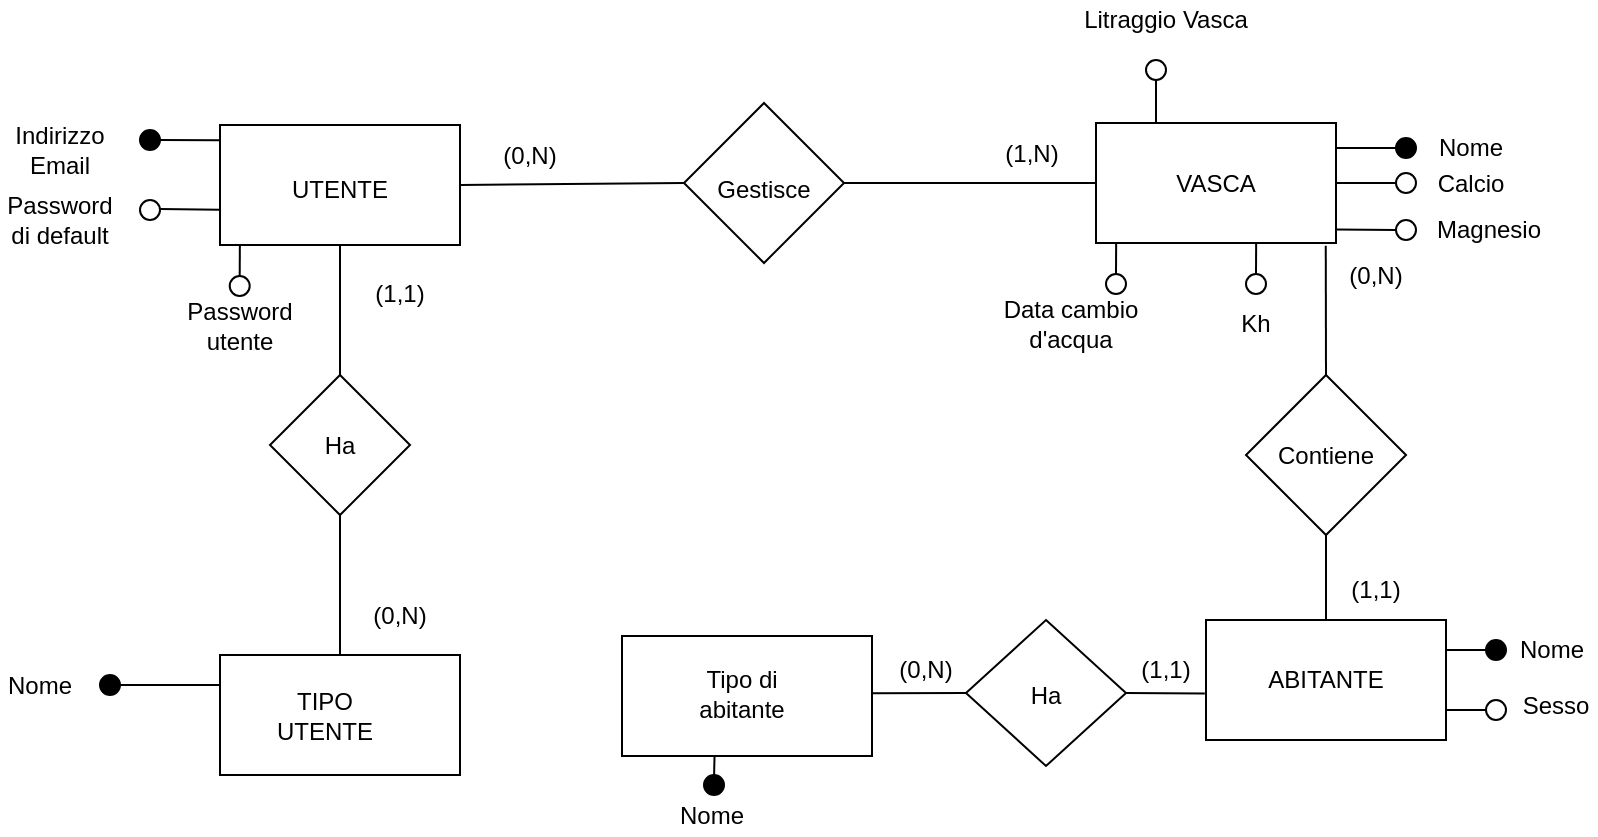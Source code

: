 <mxfile pages="1" version="11.2.9" type="device"><diagram id="3pYfG5DlmWLL2wMBr9iQ" name="Page-1"><mxGraphModel dx="1280" dy="675" grid="1" gridSize="10" guides="1" tooltips="1" connect="1" arrows="0" fold="1" page="1" pageScale="1" pageWidth="827" pageHeight="1169" math="0" shadow="0"><root><mxCell id="0"/><mxCell id="1" parent="0"/><mxCell id="BXhCT1C6snXShulDsGtj-1" value="" style="rounded=0;whiteSpace=wrap;html=1;" parent="1" vertex="1"><mxGeometry x="125" y="102.5" width="120" height="60" as="geometry"/></mxCell><mxCell id="BXhCT1C6snXShulDsGtj-2" value="UTENTE" style="text;html=1;strokeColor=none;fillColor=none;align=center;verticalAlign=middle;whiteSpace=wrap;rounded=0;" parent="1" vertex="1"><mxGeometry x="165" y="125" width="40" height="20" as="geometry"/></mxCell><mxCell id="BXhCT1C6snXShulDsGtj-3" value="" style="ellipse;whiteSpace=wrap;html=1;aspect=fixed;strokeColor=#000000;fillColor=#000000;fontColor=#ffffff;" parent="1" vertex="1"><mxGeometry x="85" y="105" width="10" height="10" as="geometry"/></mxCell><mxCell id="BXhCT1C6snXShulDsGtj-4" value="" style="ellipse;whiteSpace=wrap;html=1;aspect=fixed;" parent="1" vertex="1"><mxGeometry x="85" y="140" width="10" height="10" as="geometry"/></mxCell><mxCell id="BXhCT1C6snXShulDsGtj-6" value="" style="endArrow=none;html=1;exitX=1;exitY=0.5;exitDx=0;exitDy=0;entryX=-0.004;entryY=0.128;entryDx=0;entryDy=0;entryPerimeter=0;" parent="1" source="BXhCT1C6snXShulDsGtj-3" target="BXhCT1C6snXShulDsGtj-1" edge="1"><mxGeometry width="50" height="50" relative="1" as="geometry"><mxPoint x="85" y="225" as="sourcePoint"/><mxPoint x="120" y="110" as="targetPoint"/></mxGeometry></mxCell><mxCell id="BXhCT1C6snXShulDsGtj-8" value="" style="endArrow=none;html=1;entryX=0;entryY=0.706;entryDx=0;entryDy=0;entryPerimeter=0;" parent="1" target="BXhCT1C6snXShulDsGtj-1" edge="1"><mxGeometry width="50" height="50" relative="1" as="geometry"><mxPoint x="95" y="144.5" as="sourcePoint"/><mxPoint x="145" y="144.5" as="targetPoint"/></mxGeometry></mxCell><mxCell id="BXhCT1C6snXShulDsGtj-9" value="Indirizzo Email" style="text;html=1;strokeColor=none;fillColor=none;align=center;verticalAlign=middle;whiteSpace=wrap;rounded=0;" parent="1" vertex="1"><mxGeometry x="25" y="105" width="40" height="20" as="geometry"/></mxCell><mxCell id="BXhCT1C6snXShulDsGtj-11" value="Password di default" style="text;html=1;strokeColor=none;fillColor=none;align=center;verticalAlign=middle;whiteSpace=wrap;rounded=0;" parent="1" vertex="1"><mxGeometry x="25" y="140" width="40" height="20" as="geometry"/></mxCell><mxCell id="BXhCT1C6snXShulDsGtj-12" value="" style="rhombus;whiteSpace=wrap;html=1;strokeColor=#000000;fillColor=#FFFFFF;" parent="1" vertex="1"><mxGeometry x="150" y="227.5" width="70" height="70" as="geometry"/></mxCell><mxCell id="BXhCT1C6snXShulDsGtj-14" value="Ha" style="text;html=1;strokeColor=none;fillColor=none;align=center;verticalAlign=middle;whiteSpace=wrap;rounded=0;" parent="1" vertex="1"><mxGeometry x="165" y="252.5" width="40" height="20" as="geometry"/></mxCell><mxCell id="BXhCT1C6snXShulDsGtj-17" value="" style="rounded=0;whiteSpace=wrap;html=1;strokeColor=#000000;fillColor=#ffffff;gradientColor=none;" parent="1" vertex="1"><mxGeometry x="125" y="367.5" width="120" height="60" as="geometry"/></mxCell><mxCell id="BXhCT1C6snXShulDsGtj-19" value="TIPO UTENTE" style="text;html=1;strokeColor=none;fillColor=none;align=center;verticalAlign=middle;whiteSpace=wrap;rounded=0;" parent="1" vertex="1"><mxGeometry x="165" y="387.5" width="25" height="20" as="geometry"/></mxCell><mxCell id="BXhCT1C6snXShulDsGtj-21" value="" style="endArrow=none;html=1;" parent="1" source="BXhCT1C6snXShulDsGtj-17" edge="1"><mxGeometry width="50" height="50" relative="1" as="geometry"><mxPoint x="15" y="497.5" as="sourcePoint"/><mxPoint x="185" y="297.5" as="targetPoint"/></mxGeometry></mxCell><mxCell id="BXhCT1C6snXShulDsGtj-22" value="" style="endArrow=none;html=1;entryX=0.5;entryY=0;entryDx=0;entryDy=0;exitX=0.5;exitY=1;exitDx=0;exitDy=0;" parent="1" source="BXhCT1C6snXShulDsGtj-1" target="BXhCT1C6snXShulDsGtj-12" edge="1"><mxGeometry width="50" height="50" relative="1" as="geometry"><mxPoint x="15" y="497.5" as="sourcePoint"/><mxPoint x="65" y="447.5" as="targetPoint"/></mxGeometry></mxCell><mxCell id="BXhCT1C6snXShulDsGtj-23" value="" style="ellipse;whiteSpace=wrap;html=1;aspect=fixed;strokeColor=#000000;fillColor=#000000;fontColor=#ffffff;" parent="1" vertex="1"><mxGeometry x="65" y="377.5" width="10" height="10" as="geometry"/></mxCell><mxCell id="BXhCT1C6snXShulDsGtj-24" value="" style="endArrow=none;html=1;entryX=0;entryY=0.25;entryDx=0;entryDy=0;exitX=1;exitY=0.5;exitDx=0;exitDy=0;" parent="1" source="BXhCT1C6snXShulDsGtj-23" edge="1"><mxGeometry width="50" height="50" relative="1" as="geometry"><mxPoint x="65" y="497.5" as="sourcePoint"/><mxPoint x="125" y="382.5" as="targetPoint"/></mxGeometry></mxCell><mxCell id="BXhCT1C6snXShulDsGtj-25" value="Nome" style="text;html=1;strokeColor=none;fillColor=none;align=center;verticalAlign=middle;whiteSpace=wrap;rounded=0;" parent="1" vertex="1"><mxGeometry x="15" y="372.5" width="40" height="20" as="geometry"/></mxCell><mxCell id="BXhCT1C6snXShulDsGtj-26" value="(1,1)" style="text;html=1;strokeColor=none;fillColor=none;align=center;verticalAlign=middle;whiteSpace=wrap;rounded=0;" parent="1" vertex="1"><mxGeometry x="195" y="176.5" width="40" height="20" as="geometry"/></mxCell><mxCell id="BXhCT1C6snXShulDsGtj-27" value="(0,N)" style="text;html=1;strokeColor=none;fillColor=none;align=center;verticalAlign=middle;whiteSpace=wrap;rounded=0;" parent="1" vertex="1"><mxGeometry x="195" y="337.5" width="40" height="20" as="geometry"/></mxCell><mxCell id="BXhCT1C6snXShulDsGtj-28" value="" style="rounded=0;whiteSpace=wrap;html=1;strokeColor=#000000;fillColor=#ffffff;gradientColor=none;" parent="1" vertex="1"><mxGeometry x="563" y="101.5" width="120" height="60" as="geometry"/></mxCell><mxCell id="BXhCT1C6snXShulDsGtj-30" value="VASCA" style="text;html=1;strokeColor=none;fillColor=none;align=center;verticalAlign=middle;whiteSpace=wrap;rounded=0;" parent="1" vertex="1"><mxGeometry x="603" y="121.5" width="40" height="20" as="geometry"/></mxCell><mxCell id="BXhCT1C6snXShulDsGtj-31" value="" style="rhombus;whiteSpace=wrap;html=1;strokeColor=#000000;fillColor=#ffffff;gradientColor=none;" parent="1" vertex="1"><mxGeometry x="357" y="91.5" width="80" height="80" as="geometry"/></mxCell><mxCell id="BXhCT1C6snXShulDsGtj-32" value="Gestisce" style="text;html=1;strokeColor=none;fillColor=none;align=center;verticalAlign=middle;whiteSpace=wrap;rounded=0;" parent="1" vertex="1"><mxGeometry x="377" y="126.5" width="40" height="16" as="geometry"/></mxCell><mxCell id="BXhCT1C6snXShulDsGtj-33" value="" style="endArrow=none;html=1;exitX=1;exitY=0.5;exitDx=0;exitDy=0;entryX=0;entryY=0.5;entryDx=0;entryDy=0;" parent="1" source="BXhCT1C6snXShulDsGtj-1" target="BXhCT1C6snXShulDsGtj-31" edge="1"><mxGeometry width="50" height="50" relative="1" as="geometry"><mxPoint x="-5" y="497.5" as="sourcePoint"/><mxPoint x="345" y="132.5" as="targetPoint"/></mxGeometry></mxCell><mxCell id="BXhCT1C6snXShulDsGtj-34" value="" style="endArrow=none;html=1;exitX=1;exitY=0.5;exitDx=0;exitDy=0;entryX=0;entryY=0.5;entryDx=0;entryDy=0;" parent="1" source="BXhCT1C6snXShulDsGtj-31" target="BXhCT1C6snXShulDsGtj-28" edge="1"><mxGeometry width="50" height="50" relative="1" as="geometry"><mxPoint x="7" y="496.5" as="sourcePoint"/><mxPoint x="57" y="446.5" as="targetPoint"/></mxGeometry></mxCell><mxCell id="BXhCT1C6snXShulDsGtj-35" value="" style="ellipse;whiteSpace=wrap;html=1;aspect=fixed;strokeColor=#000000;fillColor=#000000;fontColor=#ffffff;" parent="1" vertex="1"><mxGeometry x="713" y="109" width="10" height="10" as="geometry"/></mxCell><mxCell id="BXhCT1C6snXShulDsGtj-36" value="" style="endArrow=none;html=1;entryX=1;entryY=0.25;entryDx=0;entryDy=0;" parent="1" edge="1"><mxGeometry width="50" height="50" relative="1" as="geometry"><mxPoint x="713" y="114" as="sourcePoint"/><mxPoint x="683.0" y="114" as="targetPoint"/></mxGeometry></mxCell><mxCell id="BXhCT1C6snXShulDsGtj-54" value="Nome" style="text;html=1;strokeColor=none;fillColor=none;align=center;verticalAlign=middle;whiteSpace=wrap;rounded=0;" parent="1" vertex="1"><mxGeometry x="733" y="104" width="35" height="20" as="geometry"/></mxCell><mxCell id="BXhCT1C6snXShulDsGtj-59" value="" style="endArrow=none;html=1;entryX=1;entryY=0.5;entryDx=0;entryDy=0;exitX=0;exitY=0.5;exitDx=0;exitDy=0;" parent="1" source="BXhCT1C6snXShulDsGtj-60" target="BXhCT1C6snXShulDsGtj-28" edge="1"><mxGeometry width="50" height="50" relative="1" as="geometry"><mxPoint x="723" y="131.5" as="sourcePoint"/><mxPoint x="693.0" y="124" as="targetPoint"/></mxGeometry></mxCell><mxCell id="BXhCT1C6snXShulDsGtj-60" value="" style="ellipse;whiteSpace=wrap;html=1;aspect=fixed;strokeColor=#000000;fillColor=#FFFFFF;fontColor=#ffffff;" parent="1" vertex="1"><mxGeometry x="713" y="126.5" width="10" height="10" as="geometry"/></mxCell><mxCell id="BXhCT1C6snXShulDsGtj-61" value="Calcio" style="text;html=1;strokeColor=none;fillColor=none;align=center;verticalAlign=middle;whiteSpace=wrap;rounded=0;" parent="1" vertex="1"><mxGeometry x="733" y="121.5" width="35" height="20" as="geometry"/></mxCell><mxCell id="BXhCT1C6snXShulDsGtj-62" value="" style="endArrow=none;html=1;entryX=1.001;entryY=0.887;entryDx=0;entryDy=0;entryPerimeter=0;" parent="1" source="BXhCT1C6snXShulDsGtj-63" target="BXhCT1C6snXShulDsGtj-28" edge="1"><mxGeometry width="50" height="50" relative="1" as="geometry"><mxPoint x="723" y="155.5" as="sourcePoint"/><mxPoint x="693.0" y="141.5" as="targetPoint"/></mxGeometry></mxCell><mxCell id="BXhCT1C6snXShulDsGtj-64" value="Magnesio" style="text;html=1;strokeColor=none;fillColor=none;align=center;verticalAlign=middle;whiteSpace=wrap;rounded=0;" parent="1" vertex="1"><mxGeometry x="742" y="148.5" width="35" height="13" as="geometry"/></mxCell><mxCell id="BXhCT1C6snXShulDsGtj-63" value="" style="ellipse;whiteSpace=wrap;html=1;aspect=fixed;strokeColor=#000000;fillColor=#FFFFFF;fontColor=#ffffff;" parent="1" vertex="1"><mxGeometry x="713" y="150" width="10" height="10" as="geometry"/></mxCell><mxCell id="BXhCT1C6snXShulDsGtj-68" value="" style="endArrow=none;html=1;entryX=0.25;entryY=0;entryDx=0;entryDy=0;" parent="1" target="BXhCT1C6snXShulDsGtj-28" edge="1"><mxGeometry width="50" height="50" relative="1" as="geometry"><mxPoint x="593" y="80" as="sourcePoint"/><mxPoint x="693.12" y="164.72" as="targetPoint"/></mxGeometry></mxCell><mxCell id="BXhCT1C6snXShulDsGtj-69" value="" style="ellipse;whiteSpace=wrap;html=1;aspect=fixed;strokeColor=#000000;fillColor=#FFFFFF;fontColor=#ffffff;" parent="1" vertex="1"><mxGeometry x="588" y="70" width="10" height="10" as="geometry"/></mxCell><mxCell id="BXhCT1C6snXShulDsGtj-70" value="" style="endArrow=none;html=1;entryX=0.084;entryY=0.99;entryDx=0;entryDy=0;entryPerimeter=0;" parent="1" edge="1"><mxGeometry width="50" height="50" relative="1" as="geometry"><mxPoint x="643.0" y="177" as="sourcePoint"/><mxPoint x="643.08" y="161.4" as="targetPoint"/></mxGeometry></mxCell><mxCell id="BXhCT1C6snXShulDsGtj-71" value="" style="ellipse;whiteSpace=wrap;html=1;aspect=fixed;strokeColor=#000000;fillColor=#FFFFFF;fontColor=#ffffff;" parent="1" vertex="1"><mxGeometry x="638" y="177" width="10" height="10" as="geometry"/></mxCell><mxCell id="BXhCT1C6snXShulDsGtj-72" value="Litraggio Vasca" style="text;html=1;strokeColor=none;fillColor=none;align=center;verticalAlign=middle;whiteSpace=wrap;rounded=0;" parent="1" vertex="1"><mxGeometry x="548" y="40" width="100" height="20" as="geometry"/></mxCell><mxCell id="BXhCT1C6snXShulDsGtj-73" value="Data cambio d'acqua" style="text;html=1;strokeColor=none;fillColor=none;align=center;verticalAlign=middle;whiteSpace=wrap;rounded=0;" parent="1" vertex="1"><mxGeometry x="503" y="187" width="95" height="30" as="geometry"/></mxCell><mxCell id="BXhCT1C6snXShulDsGtj-77" value="" style="rhombus;whiteSpace=wrap;html=1;strokeColor=#000000;fillColor=#ffffff;gradientColor=none;" parent="1" vertex="1"><mxGeometry x="638" y="227.5" width="80" height="80" as="geometry"/></mxCell><mxCell id="BXhCT1C6snXShulDsGtj-78" value="Contiene" style="text;html=1;strokeColor=none;fillColor=none;align=center;verticalAlign=middle;whiteSpace=wrap;rounded=0;" parent="1" vertex="1"><mxGeometry x="658" y="257.5" width="40" height="20" as="geometry"/></mxCell><mxCell id="BXhCT1C6snXShulDsGtj-80" value="" style="endArrow=none;html=1;exitX=0.5;exitY=0;exitDx=0;exitDy=0;entryX=0.624;entryY=1.007;entryDx=0;entryDy=0;entryPerimeter=0;" parent="1" source="BXhCT1C6snXShulDsGtj-77" edge="1"><mxGeometry width="50" height="50" relative="1" as="geometry"><mxPoint x="198" y="497.5" as="sourcePoint"/><mxPoint x="677.88" y="162.92" as="targetPoint"/></mxGeometry></mxCell><mxCell id="BXhCT1C6snXShulDsGtj-81" value="" style="rounded=0;whiteSpace=wrap;html=1;strokeColor=#000000;fillColor=#FFFFFF;gradientColor=none;" parent="1" vertex="1"><mxGeometry x="618" y="350" width="120" height="60" as="geometry"/></mxCell><mxCell id="BXhCT1C6snXShulDsGtj-82" value="ABITANTE" style="text;html=1;strokeColor=none;fillColor=none;align=center;verticalAlign=middle;whiteSpace=wrap;rounded=0;" parent="1" vertex="1"><mxGeometry x="658" y="370" width="40" height="20" as="geometry"/></mxCell><mxCell id="BXhCT1C6snXShulDsGtj-83" value="" style="endArrow=none;html=1;entryX=0.5;entryY=1;entryDx=0;entryDy=0;" parent="1" source="BXhCT1C6snXShulDsGtj-81" target="BXhCT1C6snXShulDsGtj-77" edge="1"><mxGeometry width="50" height="50" relative="1" as="geometry"><mxPoint x="678" y="357.5" as="sourcePoint"/><mxPoint x="148" y="447.5" as="targetPoint"/></mxGeometry></mxCell><mxCell id="BXhCT1C6snXShulDsGtj-85" value="" style="endArrow=none;html=1;entryX=1;entryY=0.25;entryDx=0;entryDy=0;" parent="1" target="BXhCT1C6snXShulDsGtj-81" edge="1"><mxGeometry width="50" height="50" relative="1" as="geometry"><mxPoint x="762" y="365" as="sourcePoint"/><mxPoint x="233" y="142" as="targetPoint"/></mxGeometry></mxCell><mxCell id="BXhCT1C6snXShulDsGtj-86" value="" style="ellipse;whiteSpace=wrap;html=1;aspect=fixed;strokeColor=#000000;fillColor=#000000;fontColor=#ffffff;" parent="1" vertex="1"><mxGeometry x="758" y="360" width="10" height="10" as="geometry"/></mxCell><mxCell id="BXhCT1C6snXShulDsGtj-87" value="Nome" style="text;html=1;strokeColor=none;fillColor=none;align=center;verticalAlign=middle;whiteSpace=wrap;rounded=0;" parent="1" vertex="1"><mxGeometry x="770.5" y="355" width="40" height="20" as="geometry"/></mxCell><mxCell id="BXhCT1C6snXShulDsGtj-93" value="" style="endArrow=none;html=1;entryX=1;entryY=0.75;entryDx=0;entryDy=0;" parent="1" target="BXhCT1C6snXShulDsGtj-81" edge="1"><mxGeometry width="50" height="50" relative="1" as="geometry"><mxPoint x="762" y="395" as="sourcePoint"/><mxPoint x="742" y="395" as="targetPoint"/></mxGeometry></mxCell><mxCell id="BXhCT1C6snXShulDsGtj-94" value="" style="ellipse;whiteSpace=wrap;html=1;aspect=fixed;strokeColor=#000000;fillColor=#FFFFFF;fontColor=#ffffff;" parent="1" vertex="1"><mxGeometry x="758" y="390" width="10" height="10" as="geometry"/></mxCell><mxCell id="BXhCT1C6snXShulDsGtj-95" value="Sesso" style="text;html=1;strokeColor=none;fillColor=none;align=center;verticalAlign=middle;whiteSpace=wrap;rounded=0;" parent="1" vertex="1"><mxGeometry x="773" y="382.5" width="40" height="20" as="geometry"/></mxCell><mxCell id="BXhCT1C6snXShulDsGtj-97" value="" style="rhombus;whiteSpace=wrap;html=1;strokeColor=#000000;fillColor=#FFFFFF;gradientColor=none;" parent="1" vertex="1"><mxGeometry x="498" y="350" width="80" height="73" as="geometry"/></mxCell><mxCell id="BXhCT1C6snXShulDsGtj-98" value="" style="rounded=0;whiteSpace=wrap;html=1;strokeColor=#000000;fillColor=#FFFFFF;gradientColor=none;" parent="1" vertex="1"><mxGeometry x="326" y="358" width="125" height="60" as="geometry"/></mxCell><mxCell id="BXhCT1C6snXShulDsGtj-99" value="Tipo di abitante" style="text;html=1;strokeColor=none;fillColor=none;align=center;verticalAlign=middle;whiteSpace=wrap;rounded=0;" parent="1" vertex="1"><mxGeometry x="365.5" y="376.5" width="40" height="20" as="geometry"/></mxCell><mxCell id="BXhCT1C6snXShulDsGtj-100" value="" style="endArrow=none;html=1;exitX=-0.005;exitY=0.612;exitDx=0;exitDy=0;entryX=1;entryY=0.5;entryDx=0;entryDy=0;exitPerimeter=0;" parent="1" source="BXhCT1C6snXShulDsGtj-81" target="BXhCT1C6snXShulDsGtj-97" edge="1"><mxGeometry width="50" height="50" relative="1" as="geometry"><mxPoint x="-18" y="686.5" as="sourcePoint"/><mxPoint x="32" y="636.5" as="targetPoint"/></mxGeometry></mxCell><mxCell id="BXhCT1C6snXShulDsGtj-101" value="" style="endArrow=none;html=1;exitX=0;exitY=0.5;exitDx=0;exitDy=0;entryX=0.999;entryY=0.477;entryDx=0;entryDy=0;entryPerimeter=0;" parent="1" source="BXhCT1C6snXShulDsGtj-97" target="BXhCT1C6snXShulDsGtj-98" edge="1"><mxGeometry width="50" height="50" relative="1" as="geometry"><mxPoint x="-18" y="686.5" as="sourcePoint"/><mxPoint x="32" y="636.5" as="targetPoint"/></mxGeometry></mxCell><mxCell id="BXhCT1C6snXShulDsGtj-102" value="" style="endArrow=none;html=1;entryX=0.37;entryY=1.008;entryDx=0;entryDy=0;entryPerimeter=0;" parent="1" target="BXhCT1C6snXShulDsGtj-98" edge="1"><mxGeometry width="50" height="50" relative="1" as="geometry"><mxPoint x="372" y="430" as="sourcePoint"/><mxPoint x="445.5" y="372.5" as="targetPoint"/></mxGeometry></mxCell><mxCell id="BXhCT1C6snXShulDsGtj-103" value="" style="ellipse;whiteSpace=wrap;html=1;aspect=fixed;strokeColor=#000000;fillColor=#000000;fontColor=#ffffff;direction=south;" parent="1" vertex="1"><mxGeometry x="367" y="427.5" width="10" height="10" as="geometry"/></mxCell><mxCell id="BXhCT1C6snXShulDsGtj-104" value="Nome" style="text;html=1;strokeColor=none;fillColor=none;align=center;verticalAlign=middle;whiteSpace=wrap;rounded=0;" parent="1" vertex="1"><mxGeometry x="350.5" y="437.5" width="40" height="20" as="geometry"/></mxCell><mxCell id="BXhCT1C6snXShulDsGtj-105" value="Ha" style="text;html=1;strokeColor=none;fillColor=none;align=center;verticalAlign=middle;whiteSpace=wrap;rounded=0;" parent="1" vertex="1"><mxGeometry x="518" y="377.5" width="40" height="20" as="geometry"/></mxCell><mxCell id="BXhCT1C6snXShulDsGtj-108" value="(0,N)" style="text;html=1;strokeColor=none;fillColor=none;align=center;verticalAlign=middle;whiteSpace=wrap;rounded=0;" parent="1" vertex="1"><mxGeometry x="260" y="107.5" width="40" height="20" as="geometry"/></mxCell><mxCell id="BXhCT1C6snXShulDsGtj-109" value="(1,N)" style="text;html=1;strokeColor=none;fillColor=none;align=center;verticalAlign=middle;whiteSpace=wrap;rounded=0;" parent="1" vertex="1"><mxGeometry x="510.5" y="106.5" width="40" height="20" as="geometry"/></mxCell><mxCell id="BXhCT1C6snXShulDsGtj-110" value="(0,N)" style="text;html=1;strokeColor=none;fillColor=none;align=center;verticalAlign=middle;whiteSpace=wrap;rounded=0;" parent="1" vertex="1"><mxGeometry x="683" y="168" width="40" height="20" as="geometry"/></mxCell><mxCell id="BXhCT1C6snXShulDsGtj-113" value="(1,1)" style="text;html=1;strokeColor=none;fillColor=none;align=center;verticalAlign=middle;whiteSpace=wrap;rounded=0;" parent="1" vertex="1"><mxGeometry x="683" y="325" width="40" height="20" as="geometry"/></mxCell><mxCell id="BXhCT1C6snXShulDsGtj-114" value="(0,N)" style="text;html=1;strokeColor=none;fillColor=none;align=center;verticalAlign=middle;whiteSpace=wrap;rounded=0;" parent="1" vertex="1"><mxGeometry x="458" y="365" width="40" height="20" as="geometry"/></mxCell><mxCell id="BXhCT1C6snXShulDsGtj-115" value="(1,1)" style="text;html=1;strokeColor=none;fillColor=none;align=center;verticalAlign=middle;whiteSpace=wrap;rounded=0;" parent="1" vertex="1"><mxGeometry x="578" y="365" width="40" height="20" as="geometry"/></mxCell><mxCell id="0LMlhgnGQK4Ov7O-DKUD-2" value="Kh" style="text;html=1;strokeColor=none;fillColor=none;align=center;verticalAlign=middle;whiteSpace=wrap;rounded=0;" parent="1" vertex="1"><mxGeometry x="633" y="192" width="20" height="20" as="geometry"/></mxCell><mxCell id="KxXi59cVGFvPvEEG2NVW-2" value="" style="endArrow=none;html=1;entryX=0.084;entryY=0.99;entryDx=0;entryDy=0;entryPerimeter=0;" edge="1" parent="1"><mxGeometry width="50" height="50" relative="1" as="geometry"><mxPoint x="573.0" y="177" as="sourcePoint"/><mxPoint x="573.08" y="161.4" as="targetPoint"/></mxGeometry></mxCell><mxCell id="KxXi59cVGFvPvEEG2NVW-3" value="" style="ellipse;whiteSpace=wrap;html=1;aspect=fixed;strokeColor=#000000;fillColor=#FFFFFF;fontColor=#ffffff;" vertex="1" parent="1"><mxGeometry x="568" y="177" width="10" height="10" as="geometry"/></mxCell><mxCell id="KxXi59cVGFvPvEEG2NVW-7" value="" style="endArrow=none;html=1;entryX=0.084;entryY=0.99;entryDx=0;entryDy=0;entryPerimeter=0;" edge="1" parent="1"><mxGeometry width="50" height="50" relative="1" as="geometry"><mxPoint x="134.857" y="178" as="sourcePoint"/><mxPoint x="134.937" y="162.4" as="targetPoint"/></mxGeometry></mxCell><mxCell id="KxXi59cVGFvPvEEG2NVW-8" value="" style="ellipse;whiteSpace=wrap;html=1;aspect=fixed;strokeColor=#000000;fillColor=#FFFFFF;fontColor=#ffffff;" vertex="1" parent="1"><mxGeometry x="129.857" y="178" width="10" height="10" as="geometry"/></mxCell><mxCell id="KxXi59cVGFvPvEEG2NVW-9" value="Password utente" style="text;html=1;strokeColor=none;fillColor=none;align=center;verticalAlign=middle;whiteSpace=wrap;rounded=0;" vertex="1" parent="1"><mxGeometry x="124.857" y="193" width="20" height="20" as="geometry"/></mxCell></root></mxGraphModel></diagram></mxfile>